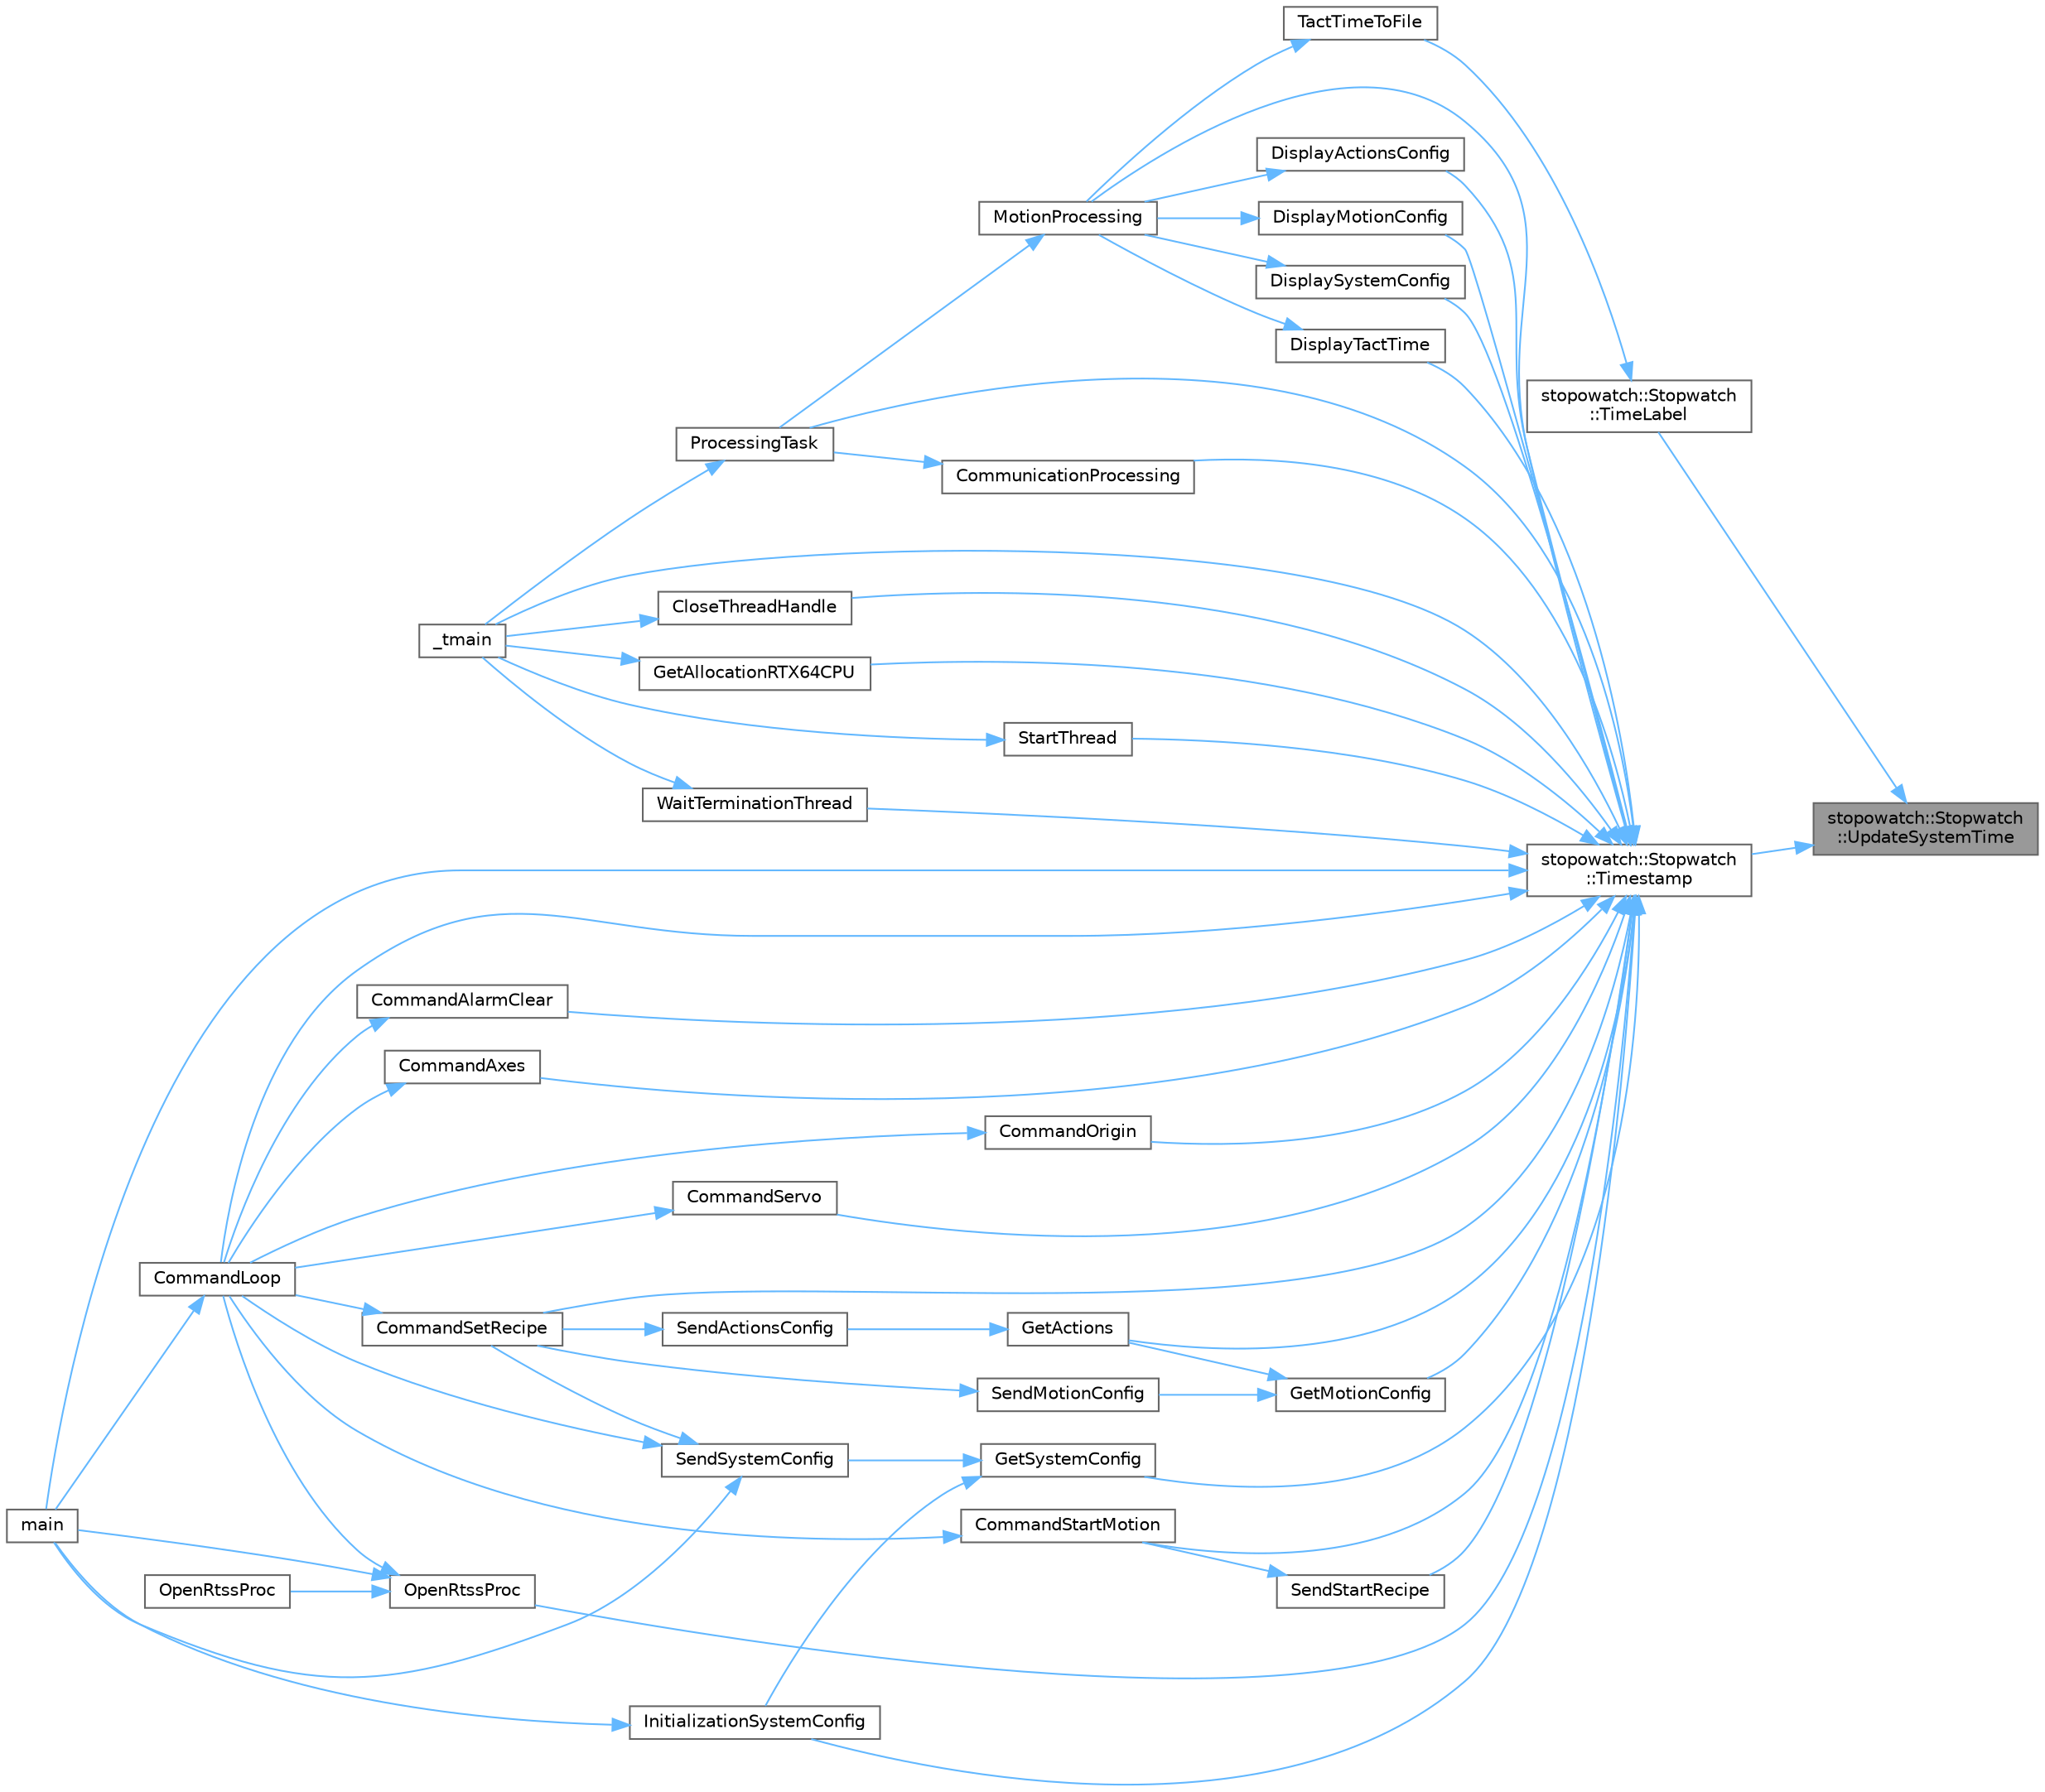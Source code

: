 digraph "stopowatch::Stopwatch::UpdateSystemTime"
{
 // LATEX_PDF_SIZE
  bgcolor="transparent";
  edge [fontname=Helvetica,fontsize=10,labelfontname=Helvetica,labelfontsize=10];
  node [fontname=Helvetica,fontsize=10,shape=box,height=0.2,width=0.4];
  rankdir="RL";
  Node1 [id="Node000001",label="stopowatch::Stopwatch\l::UpdateSystemTime",height=0.2,width=0.4,color="gray40", fillcolor="grey60", style="filled", fontcolor="black",tooltip="현재 시스템 시간을 업데이트하는 함수입니다."];
  Node1 -> Node2 [id="edge1_Node000001_Node000002",dir="back",color="steelblue1",style="solid",tooltip=" "];
  Node2 [id="Node000002",label="stopowatch::Stopwatch\l::TimeLabel",height=0.2,width=0.4,color="grey40", fillcolor="white", style="filled",URL="$classstopowatch_1_1_stopwatch.html#a155591e6deca4cb16a0fed796c6df8c9",tooltip="현재 시간의 레이블을 문자열로 반환하는 함수입니다."];
  Node2 -> Node3 [id="edge2_Node000002_Node000003",dir="back",color="steelblue1",style="solid",tooltip=" "];
  Node3 [id="Node000003",label="TactTimeToFile",height=0.2,width=0.4,color="grey40", fillcolor="white", style="filled",URL="$_rtss_app_8cpp.html#a51ec2b1e237a68f7eb00da453d49b9c1",tooltip="동작 시간을 파일에 저장합니다."];
  Node3 -> Node4 [id="edge3_Node000003_Node000004",dir="back",color="steelblue1",style="solid",tooltip=" "];
  Node4 [id="Node000004",label="MotionProcessing",height=0.2,width=0.4,color="grey40", fillcolor="white", style="filled",URL="$_rtss_app_8cpp.html#a4f9769b178418fdb7769bf8bb92c2773",tooltip="주어진 상태에 따라 모션 처리를 수행합니다."];
  Node4 -> Node5 [id="edge4_Node000004_Node000005",dir="back",color="steelblue1",style="solid",tooltip=" "];
  Node5 [id="Node000005",label="ProcessingTask",height=0.2,width=0.4,color="grey40", fillcolor="white", style="filled",URL="$_rtss_app_8cpp.html#a3db71c15151b4d493496a84b964c847b",tooltip="주어진 작업을 수행하는 스레드 함수입니다."];
  Node5 -> Node6 [id="edge5_Node000005_Node000006",dir="back",color="steelblue1",style="solid",tooltip=" "];
  Node6 [id="Node000006",label="_tmain",height=0.2,width=0.4,color="grey40", fillcolor="white", style="filled",URL="$_rtss_app_8cpp.html#a353674c5af92be7fb389265cde4e5e03",tooltip="메인 함수"];
  Node1 -> Node7 [id="edge6_Node000001_Node000007",dir="back",color="steelblue1",style="solid",tooltip=" "];
  Node7 [id="Node000007",label="stopowatch::Stopwatch\l::Timestamp",height=0.2,width=0.4,color="grey40", fillcolor="white", style="filled",URL="$classstopowatch_1_1_stopwatch.html#aa8017c358d91e6facd902a0f12176da0",tooltip="현재 시간의 타임스탬프를 문자열로 반환하는 함수입니다."];
  Node7 -> Node6 [id="edge7_Node000007_Node000006",dir="back",color="steelblue1",style="solid",tooltip=" "];
  Node7 -> Node8 [id="edge8_Node000007_Node000008",dir="back",color="steelblue1",style="solid",tooltip=" "];
  Node8 [id="Node000008",label="CloseThreadHandle",height=0.2,width=0.4,color="grey40", fillcolor="white", style="filled",URL="$_rtss_app_8cpp.html#a3754d22c5256ceffecceff1d802dd1b8",tooltip="주어진 스레드 핸들을 닫습니다."];
  Node8 -> Node6 [id="edge9_Node000008_Node000006",dir="back",color="steelblue1",style="solid",tooltip=" "];
  Node7 -> Node9 [id="edge10_Node000007_Node000009",dir="back",color="steelblue1",style="solid",tooltip=" "];
  Node9 [id="Node000009",label="CommandAlarmClear",height=0.2,width=0.4,color="grey40", fillcolor="white", style="filled",URL="$_win_app_8cpp.html#aaf9355530299b89768fe14680b3a5e3e",tooltip="알람 해제 관련 명령어를 처리합니다."];
  Node9 -> Node10 [id="edge11_Node000009_Node000010",dir="back",color="steelblue1",style="solid",tooltip=" "];
  Node10 [id="Node000010",label="CommandLoop",height=0.2,width=0.4,color="grey40", fillcolor="white", style="filled",URL="$_win_app_8cpp.html#a4bab8a811513db99dd6cf77f2072aa88",tooltip="사용자 명령을 처리하는 루프입니다."];
  Node10 -> Node11 [id="edge12_Node000010_Node000011",dir="back",color="steelblue1",style="solid",tooltip=" "];
  Node11 [id="Node000011",label="main",height=0.2,width=0.4,color="grey40", fillcolor="white", style="filled",URL="$_win_app_8cpp.html#a9ef43c94a04d3145f5f315231da4526e",tooltip=" "];
  Node7 -> Node12 [id="edge13_Node000007_Node000012",dir="back",color="steelblue1",style="solid",tooltip=" "];
  Node12 [id="Node000012",label="CommandAxes",height=0.2,width=0.4,color="grey40", fillcolor="white", style="filled",URL="$_win_app_8cpp.html#adbe7f1246db3436d145db64722faed15",tooltip="축 관련 명령어를 처리합니다."];
  Node12 -> Node10 [id="edge14_Node000012_Node000010",dir="back",color="steelblue1",style="solid",tooltip=" "];
  Node7 -> Node10 [id="edge15_Node000007_Node000010",dir="back",color="steelblue1",style="solid",tooltip=" "];
  Node7 -> Node13 [id="edge16_Node000007_Node000013",dir="back",color="steelblue1",style="solid",tooltip=" "];
  Node13 [id="Node000013",label="CommandOrigin",height=0.2,width=0.4,color="grey40", fillcolor="white", style="filled",URL="$_win_app_8cpp.html#a7078711d4ea848605761d22f0a07d404",tooltip="원점 복귀 관련 명령어를 처리합니다."];
  Node13 -> Node10 [id="edge17_Node000013_Node000010",dir="back",color="steelblue1",style="solid",tooltip=" "];
  Node7 -> Node14 [id="edge18_Node000007_Node000014",dir="back",color="steelblue1",style="solid",tooltip=" "];
  Node14 [id="Node000014",label="CommandServo",height=0.2,width=0.4,color="grey40", fillcolor="white", style="filled",URL="$_win_app_8cpp.html#a97e74a080723dcde2fc3469029fdb5dd",tooltip="서보 관련 명령어를 처리합니다."];
  Node14 -> Node10 [id="edge19_Node000014_Node000010",dir="back",color="steelblue1",style="solid",tooltip=" "];
  Node7 -> Node15 [id="edge20_Node000007_Node000015",dir="back",color="steelblue1",style="solid",tooltip=" "];
  Node15 [id="Node000015",label="CommandSetRecipe",height=0.2,width=0.4,color="grey40", fillcolor="white", style="filled",URL="$_win_app_8cpp.html#ad1d8d77c29d483b0d119e05173b08673",tooltip="레시피 설정 관련 명령어를 처리합니다."];
  Node15 -> Node10 [id="edge21_Node000015_Node000010",dir="back",color="steelblue1",style="solid",tooltip=" "];
  Node7 -> Node16 [id="edge22_Node000007_Node000016",dir="back",color="steelblue1",style="solid",tooltip=" "];
  Node16 [id="Node000016",label="CommandStartMotion",height=0.2,width=0.4,color="grey40", fillcolor="white", style="filled",URL="$_win_app_8cpp.html#a27232eec7761cf7b60f64f83d591fd9c",tooltip="모션 시작 관련 명령어를 처리합니다."];
  Node16 -> Node10 [id="edge23_Node000016_Node000010",dir="back",color="steelblue1",style="solid",tooltip=" "];
  Node7 -> Node17 [id="edge24_Node000007_Node000017",dir="back",color="steelblue1",style="solid",tooltip=" "];
  Node17 [id="Node000017",label="CommunicationProcessing",height=0.2,width=0.4,color="grey40", fillcolor="white", style="filled",URL="$_rtss_app_8cpp.html#ad6cddbe389369006f50244e7ff4fd90e",tooltip="수신된 명령에 따라 통신을 처리합니다."];
  Node17 -> Node5 [id="edge25_Node000017_Node000005",dir="back",color="steelblue1",style="solid",tooltip=" "];
  Node7 -> Node18 [id="edge26_Node000007_Node000018",dir="back",color="steelblue1",style="solid",tooltip=" "];
  Node18 [id="Node000018",label="DisplayActionsConfig",height=0.2,width=0.4,color="grey40", fillcolor="white", style="filled",URL="$_rtss_app_8cpp.html#a8246ed3e255a9f6a2e43f09cfe674ee5",tooltip="모든 액션 구성 정보를 출력합니다."];
  Node18 -> Node4 [id="edge27_Node000018_Node000004",dir="back",color="steelblue1",style="solid",tooltip=" "];
  Node7 -> Node19 [id="edge28_Node000007_Node000019",dir="back",color="steelblue1",style="solid",tooltip=" "];
  Node19 [id="Node000019",label="DisplayMotionConfig",height=0.2,width=0.4,color="grey40", fillcolor="white", style="filled",URL="$_rtss_app_8cpp.html#a899d47551ba606f95dc0c49300486465",tooltip="모션 구성 정보를 출력합니다."];
  Node19 -> Node4 [id="edge29_Node000019_Node000004",dir="back",color="steelblue1",style="solid",tooltip=" "];
  Node7 -> Node20 [id="edge30_Node000007_Node000020",dir="back",color="steelblue1",style="solid",tooltip=" "];
  Node20 [id="Node000020",label="DisplaySystemConfig",height=0.2,width=0.4,color="grey40", fillcolor="white", style="filled",URL="$_rtss_app_8cpp.html#ad55b26e0e60f35d5b35fc14c426728fd",tooltip="시스템 구성 정보를 출력합니다."];
  Node20 -> Node4 [id="edge31_Node000020_Node000004",dir="back",color="steelblue1",style="solid",tooltip=" "];
  Node7 -> Node21 [id="edge32_Node000007_Node000021",dir="back",color="steelblue1",style="solid",tooltip=" "];
  Node21 [id="Node000021",label="DisplayTactTime",height=0.2,width=0.4,color="grey40", fillcolor="white", style="filled",URL="$_rtss_app_8cpp.html#a3b4cb51bd003b4867a47032c4c8f121f",tooltip="지정된 반복 및 액션 횟수에 따른 동작 시간을 출력합니다."];
  Node21 -> Node4 [id="edge33_Node000021_Node000004",dir="back",color="steelblue1",style="solid",tooltip=" "];
  Node7 -> Node22 [id="edge34_Node000007_Node000022",dir="back",color="steelblue1",style="solid",tooltip=" "];
  Node22 [id="Node000022",label="GetActions",height=0.2,width=0.4,color="grey40", fillcolor="white", style="filled",URL="$_win_app_8cpp.html#a9470ae1a4450c0115066eabafeb5c698",tooltip="액션 객체 배열을 가져옵니다."];
  Node22 -> Node23 [id="edge35_Node000022_Node000023",dir="back",color="steelblue1",style="solid",tooltip=" "];
  Node23 [id="Node000023",label="SendActionsConfig",height=0.2,width=0.4,color="grey40", fillcolor="white", style="filled",URL="$_win_app_8cpp.html#a1d71225d8f429c3ec023dcc86f760e81",tooltip="액션 구성 정보를 전송합니다."];
  Node23 -> Node15 [id="edge36_Node000023_Node000015",dir="back",color="steelblue1",style="solid",tooltip=" "];
  Node7 -> Node24 [id="edge37_Node000007_Node000024",dir="back",color="steelblue1",style="solid",tooltip=" "];
  Node24 [id="Node000024",label="GetAllocationRTX64CPU",height=0.2,width=0.4,color="grey40", fillcolor="white", style="filled",URL="$_rtss_app_8cpp.html#ac3520566a2d6657ba663676a4a9d2851",tooltip="RTX64의 현재 CPU 할당 정보를 가져옵니다."];
  Node24 -> Node6 [id="edge38_Node000024_Node000006",dir="back",color="steelblue1",style="solid",tooltip=" "];
  Node7 -> Node25 [id="edge39_Node000007_Node000025",dir="back",color="steelblue1",style="solid",tooltip=" "];
  Node25 [id="Node000025",label="GetMotionConfig",height=0.2,width=0.4,color="grey40", fillcolor="white", style="filled",URL="$_win_app_8cpp.html#a8a06f0e167fd52499dd35a88471c5f05",tooltip="모션 구성 정보를 가져옵니다."];
  Node25 -> Node22 [id="edge40_Node000025_Node000022",dir="back",color="steelblue1",style="solid",tooltip=" "];
  Node25 -> Node26 [id="edge41_Node000025_Node000026",dir="back",color="steelblue1",style="solid",tooltip=" "];
  Node26 [id="Node000026",label="SendMotionConfig",height=0.2,width=0.4,color="grey40", fillcolor="white", style="filled",URL="$_win_app_8cpp.html#a54363b47da7e426f01f62ba53b6b9344",tooltip="모션 구성 정보를 전송합니다."];
  Node26 -> Node15 [id="edge42_Node000026_Node000015",dir="back",color="steelblue1",style="solid",tooltip=" "];
  Node7 -> Node27 [id="edge43_Node000007_Node000027",dir="back",color="steelblue1",style="solid",tooltip=" "];
  Node27 [id="Node000027",label="GetSystemConfig",height=0.2,width=0.4,color="grey40", fillcolor="white", style="filled",URL="$_win_app_8cpp.html#aee94903f757b096a3d7a3eacf58d8f2f",tooltip="시스템 구성 정보를 가져옵니다."];
  Node27 -> Node28 [id="edge44_Node000027_Node000028",dir="back",color="steelblue1",style="solid",tooltip=" "];
  Node28 [id="Node000028",label="InitializationSystemConfig",height=0.2,width=0.4,color="grey40", fillcolor="white", style="filled",URL="$_win_app_8cpp.html#ab004bb3ed848531ece00b3093909b2ad",tooltip="시스템 구성 정보를 초기화합니다."];
  Node28 -> Node11 [id="edge45_Node000028_Node000011",dir="back",color="steelblue1",style="solid",tooltip=" "];
  Node27 -> Node29 [id="edge46_Node000027_Node000029",dir="back",color="steelblue1",style="solid",tooltip=" "];
  Node29 [id="Node000029",label="SendSystemConfig",height=0.2,width=0.4,color="grey40", fillcolor="white", style="filled",URL="$_win_app_8cpp.html#ad1c7cc0ca7b7cd239b6120ea7dafd9b6",tooltip="시스템 구성 정보를 전송합니다."];
  Node29 -> Node10 [id="edge47_Node000029_Node000010",dir="back",color="steelblue1",style="solid",tooltip=" "];
  Node29 -> Node15 [id="edge48_Node000029_Node000015",dir="back",color="steelblue1",style="solid",tooltip=" "];
  Node29 -> Node11 [id="edge49_Node000029_Node000011",dir="back",color="steelblue1",style="solid",tooltip=" "];
  Node7 -> Node28 [id="edge50_Node000007_Node000028",dir="back",color="steelblue1",style="solid",tooltip=" "];
  Node7 -> Node11 [id="edge51_Node000007_Node000011",dir="back",color="steelblue1",style="solid",tooltip=" "];
  Node7 -> Node4 [id="edge52_Node000007_Node000004",dir="back",color="steelblue1",style="solid",tooltip=" "];
  Node7 -> Node30 [id="edge53_Node000007_Node000030",dir="back",color="steelblue1",style="solid",tooltip=" "];
  Node30 [id="Node000030",label="OpenRtssProc",height=0.2,width=0.4,color="grey40", fillcolor="white", style="filled",URL="$_win_app_8cpp.html#a02d0d3b7781c974b1acde665bad5c55a",tooltip="지정된 경로의 RTSS 프로세스를 엽니다."];
  Node30 -> Node10 [id="edge54_Node000030_Node000010",dir="back",color="steelblue1",style="solid",tooltip=" "];
  Node30 -> Node11 [id="edge55_Node000030_Node000011",dir="back",color="steelblue1",style="solid",tooltip=" "];
  Node30 -> Node31 [id="edge56_Node000030_Node000031",dir="back",color="steelblue1",style="solid",tooltip=" "];
  Node31 [id="Node000031",label="OpenRtssProc",height=0.2,width=0.4,color="grey40", fillcolor="white", style="filled",URL="$_win_app_8cpp.html#a312f81ba8fc13c40008c76701abf6b0a",tooltip="시스템 구성 정보를 사용하여 RTSS 프로세스를 엽니다."];
  Node7 -> Node5 [id="edge57_Node000007_Node000005",dir="back",color="steelblue1",style="solid",tooltip=" "];
  Node7 -> Node32 [id="edge58_Node000007_Node000032",dir="back",color="steelblue1",style="solid",tooltip=" "];
  Node32 [id="Node000032",label="SendStartRecipe",height=0.2,width=0.4,color="grey40", fillcolor="white", style="filled",URL="$_win_app_8cpp.html#a84a1e319ef084d1530c222f7d69b0552",tooltip="레시피 시작 명령을 전송합니다."];
  Node32 -> Node16 [id="edge59_Node000032_Node000016",dir="back",color="steelblue1",style="solid",tooltip=" "];
  Node7 -> Node33 [id="edge60_Node000007_Node000033",dir="back",color="steelblue1",style="solid",tooltip=" "];
  Node33 [id="Node000033",label="StartThread",height=0.2,width=0.4,color="grey40", fillcolor="white", style="filled",URL="$_rtss_app_8cpp.html#aeb58a1737ef48a76996e8bb362fec066",tooltip="주어진 작업을 수행할 새로운 스레드를 시작합니다."];
  Node33 -> Node6 [id="edge61_Node000033_Node000006",dir="back",color="steelblue1",style="solid",tooltip=" "];
  Node7 -> Node34 [id="edge62_Node000007_Node000034",dir="back",color="steelblue1",style="solid",tooltip=" "];
  Node34 [id="Node000034",label="WaitTerminationThread",height=0.2,width=0.4,color="grey40", fillcolor="white", style="filled",URL="$_rtss_app_8cpp.html#a6e703e91084cf57867ba8bfa121cd11d",tooltip="주어진 스레드의 종료를 기다립니다."];
  Node34 -> Node6 [id="edge63_Node000034_Node000006",dir="back",color="steelblue1",style="solid",tooltip=" "];
}

